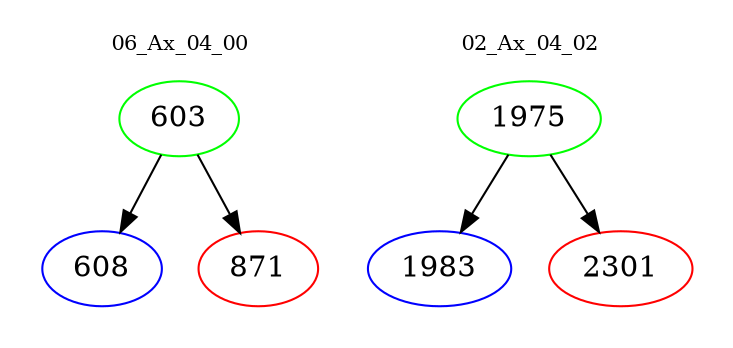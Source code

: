 digraph{
subgraph cluster_0 {
color = white
label = "06_Ax_04_00";
fontsize=10;
T0_603 [label="603", color="green"]
T0_603 -> T0_608 [color="black"]
T0_608 [label="608", color="blue"]
T0_603 -> T0_871 [color="black"]
T0_871 [label="871", color="red"]
}
subgraph cluster_1 {
color = white
label = "02_Ax_04_02";
fontsize=10;
T1_1975 [label="1975", color="green"]
T1_1975 -> T1_1983 [color="black"]
T1_1983 [label="1983", color="blue"]
T1_1975 -> T1_2301 [color="black"]
T1_2301 [label="2301", color="red"]
}
}
